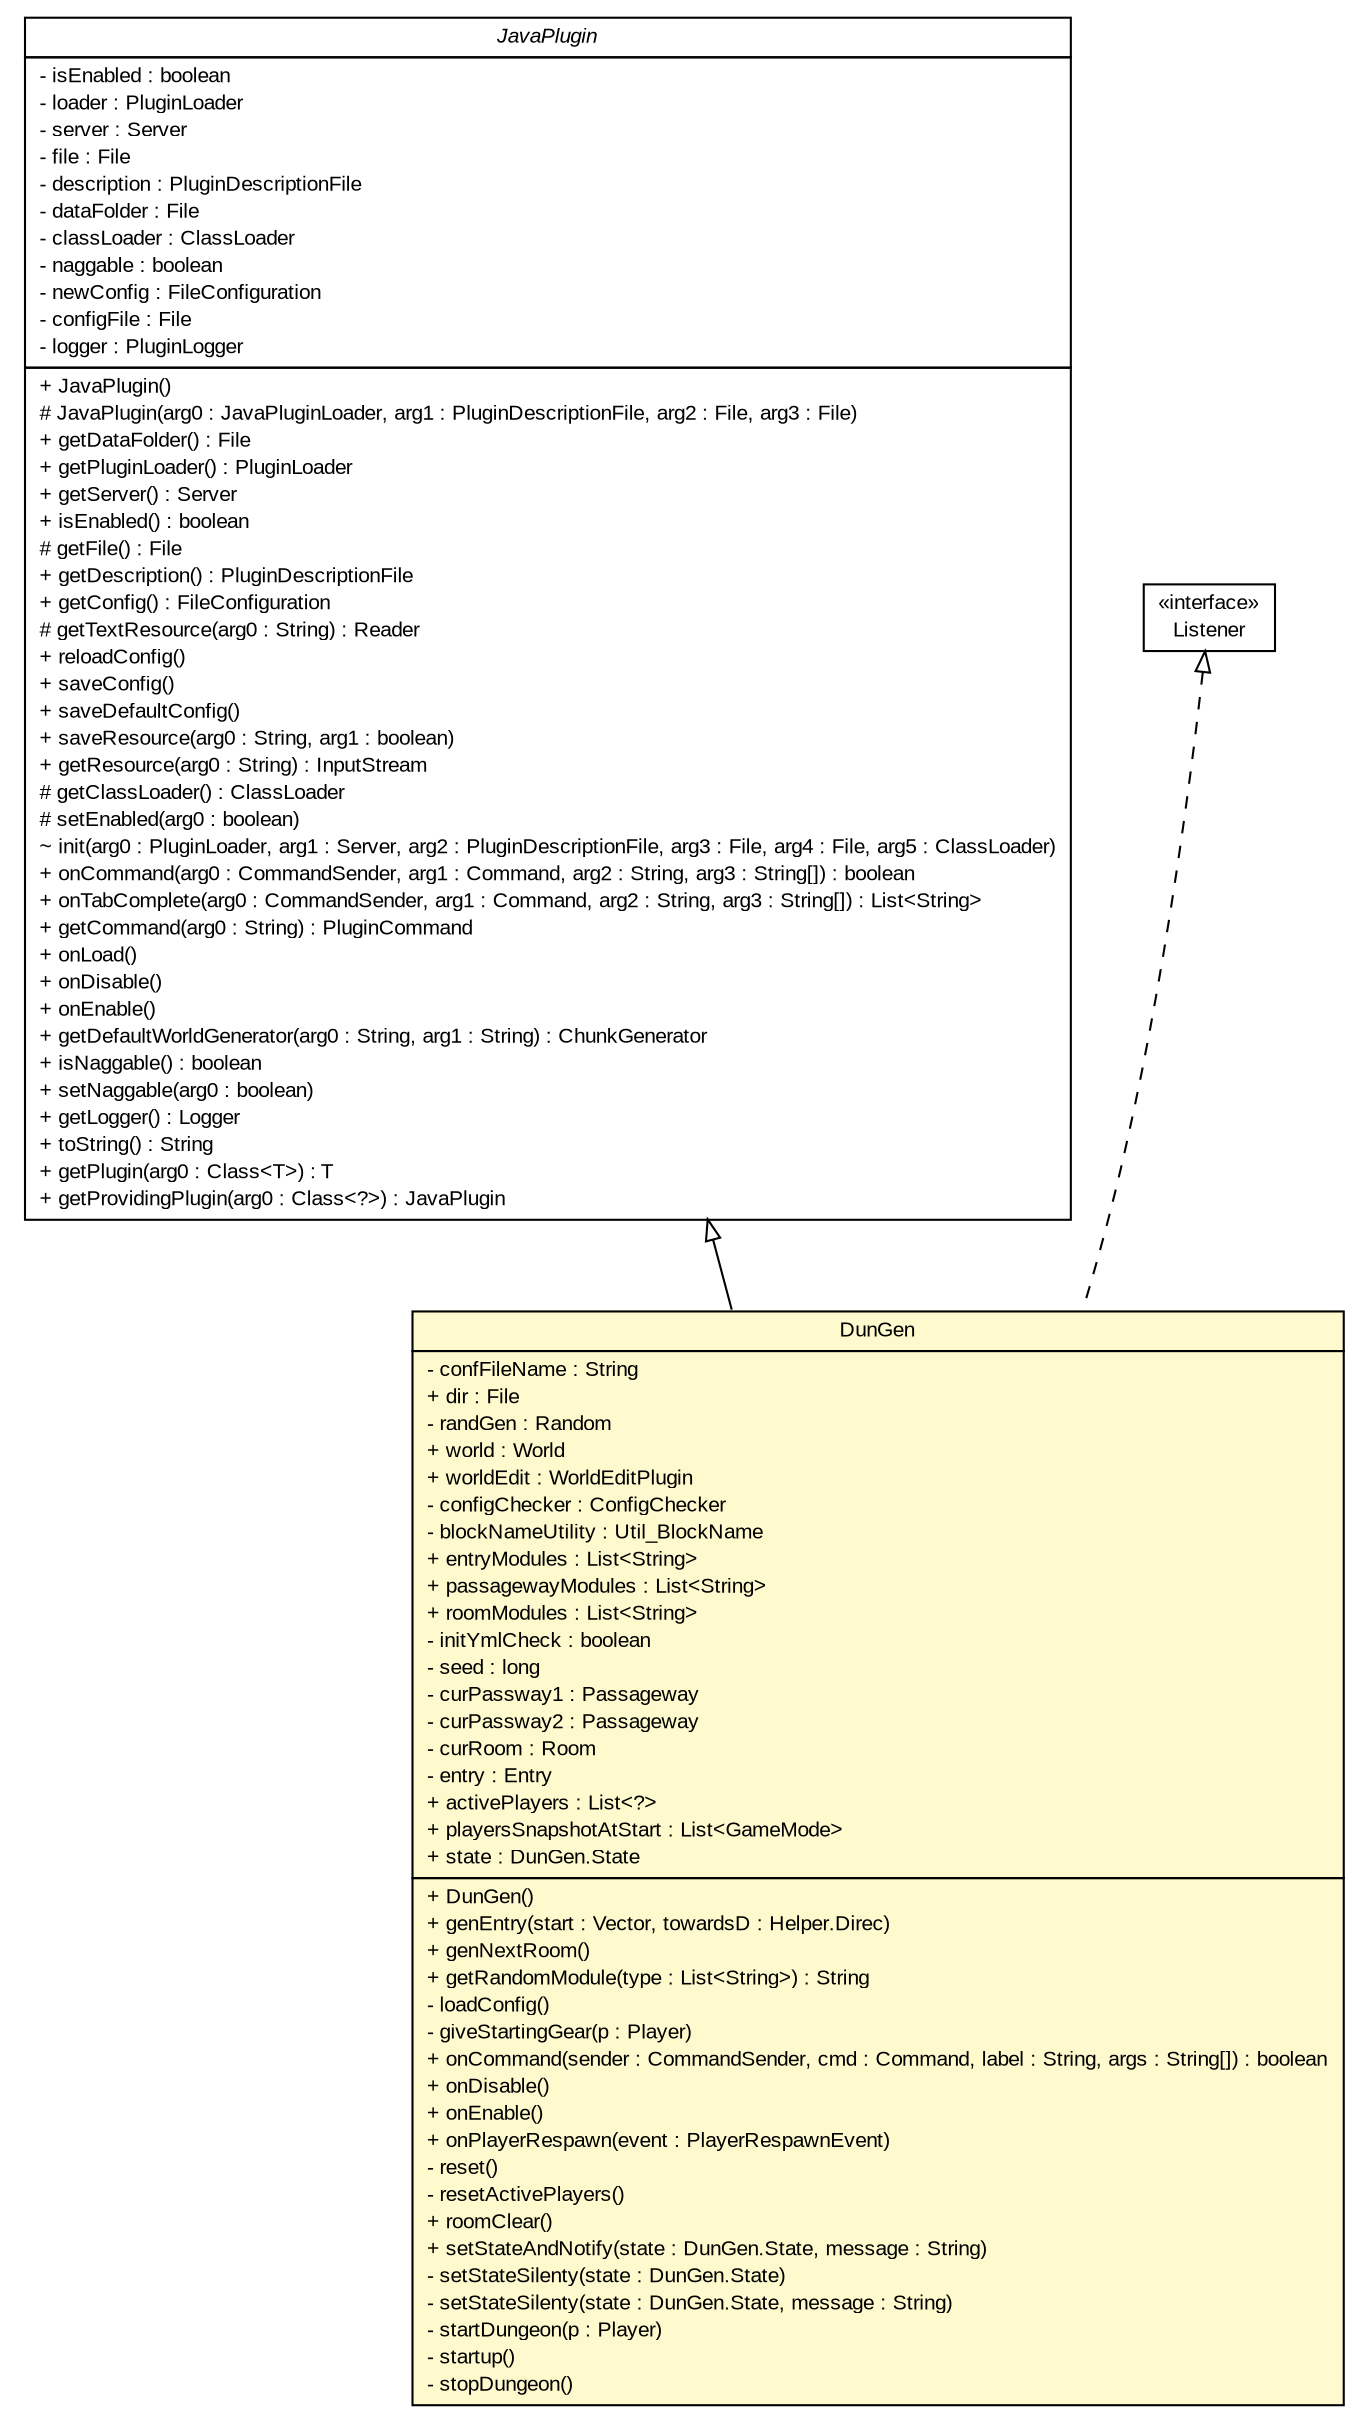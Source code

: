 #!/usr/local/bin/dot
#
# Class diagram 
# Generated by UMLGraph version R5_7_2-32-g40b5a6 (http://www.spinellis.gr/umlgraph/)
#

digraph G {
	edge [fontname="arial",fontsize=10,labelfontname="arial",labelfontsize=10];
	node [fontname="arial",fontsize=10,shape=plaintext];
	nodesep=0.25;
	ranksep=0.5;
	// dunGen.DunGen
	c119 [label=<<table title="dunGen.DunGen" border="0" cellborder="1" cellspacing="0" cellpadding="2" port="p" bgcolor="lemonChiffon" href="./DunGen.html" target="_parent">
		<tr><td><table border="0" cellspacing="0" cellpadding="1">
<tr><td align="center" balign="center"> DunGen </td></tr>
		</table></td></tr>
		<tr><td><table border="0" cellspacing="0" cellpadding="1">
<tr><td align="left" balign="left"> - confFileName : String </td></tr>
<tr><td align="left" balign="left"> + dir : File </td></tr>
<tr><td align="left" balign="left"> - randGen : Random </td></tr>
<tr><td align="left" balign="left"> + world : World </td></tr>
<tr><td align="left" balign="left"> + worldEdit : WorldEditPlugin </td></tr>
<tr><td align="left" balign="left"> - configChecker : ConfigChecker </td></tr>
<tr><td align="left" balign="left"> - blockNameUtility : Util_BlockName </td></tr>
<tr><td align="left" balign="left"> + entryModules : List&lt;String&gt; </td></tr>
<tr><td align="left" balign="left"> + passagewayModules : List&lt;String&gt; </td></tr>
<tr><td align="left" balign="left"> + roomModules : List&lt;String&gt; </td></tr>
<tr><td align="left" balign="left"> - initYmlCheck : boolean </td></tr>
<tr><td align="left" balign="left"> - seed : long </td></tr>
<tr><td align="left" balign="left"> - curPassway1 : Passageway </td></tr>
<tr><td align="left" balign="left"> - curPassway2 : Passageway </td></tr>
<tr><td align="left" balign="left"> - curRoom : Room </td></tr>
<tr><td align="left" balign="left"> - entry : Entry </td></tr>
<tr><td align="left" balign="left"> + activePlayers : List&lt;?&gt; </td></tr>
<tr><td align="left" balign="left"> + playersSnapshotAtStart : List&lt;GameMode&gt; </td></tr>
<tr><td align="left" balign="left"> + state : DunGen.State </td></tr>
		</table></td></tr>
		<tr><td><table border="0" cellspacing="0" cellpadding="1">
<tr><td align="left" balign="left"> + DunGen() </td></tr>
<tr><td align="left" balign="left"> + genEntry(start : Vector, towardsD : Helper.Direc) </td></tr>
<tr><td align="left" balign="left"> + genNextRoom() </td></tr>
<tr><td align="left" balign="left"> + getRandomModule(type : List&lt;String&gt;) : String </td></tr>
<tr><td align="left" balign="left"> - loadConfig() </td></tr>
<tr><td align="left" balign="left"> - giveStartingGear(p : Player) </td></tr>
<tr><td align="left" balign="left"> + onCommand(sender : CommandSender, cmd : Command, label : String, args : String[]) : boolean </td></tr>
<tr><td align="left" balign="left"> + onDisable() </td></tr>
<tr><td align="left" balign="left"> + onEnable() </td></tr>
<tr><td align="left" balign="left"> + onPlayerRespawn(event : PlayerRespawnEvent) </td></tr>
<tr><td align="left" balign="left"> - reset() </td></tr>
<tr><td align="left" balign="left"> - resetActivePlayers() </td></tr>
<tr><td align="left" balign="left"> + roomClear() </td></tr>
<tr><td align="left" balign="left"> + setStateAndNotify(state : DunGen.State, message : String) </td></tr>
<tr><td align="left" balign="left"> - setStateSilenty(state : DunGen.State) </td></tr>
<tr><td align="left" balign="left"> - setStateSilenty(state : DunGen.State, message : String) </td></tr>
<tr><td align="left" balign="left"> - startDungeon(p : Player) </td></tr>
<tr><td align="left" balign="left"> - startup() </td></tr>
<tr><td align="left" balign="left"> - stopDungeon() </td></tr>
		</table></td></tr>
		</table>>, URL="./DunGen.html", fontname="arial", fontcolor="black", fontsize=10.0];
	//dunGen.DunGen extends org.bukkit.plugin.java.JavaPlugin
	c131:p -> c119:p [dir=back,arrowtail=empty];
	//dunGen.DunGen implements org.bukkit.event.Listener
	c132:p -> c119:p [dir=back,arrowtail=empty,style=dashed];
	// org.bukkit.plugin.java.JavaPlugin
	c131 [label=<<table title="org.bukkit.plugin.java.JavaPlugin" border="0" cellborder="1" cellspacing="0" cellpadding="2" port="p" href="http://docs.oracle.com/javase/7/docs/api/org/bukkit/plugin/java/JavaPlugin.html" target="_parent">
		<tr><td><table border="0" cellspacing="0" cellpadding="1">
<tr><td align="center" balign="center"><font face="arial italic"> JavaPlugin </font></td></tr>
		</table></td></tr>
		<tr><td><table border="0" cellspacing="0" cellpadding="1">
<tr><td align="left" balign="left"> - isEnabled : boolean </td></tr>
<tr><td align="left" balign="left"> - loader : PluginLoader </td></tr>
<tr><td align="left" balign="left"> - server : Server </td></tr>
<tr><td align="left" balign="left"> - file : File </td></tr>
<tr><td align="left" balign="left"> - description : PluginDescriptionFile </td></tr>
<tr><td align="left" balign="left"> - dataFolder : File </td></tr>
<tr><td align="left" balign="left"> - classLoader : ClassLoader </td></tr>
<tr><td align="left" balign="left"> - naggable : boolean </td></tr>
<tr><td align="left" balign="left"> - newConfig : FileConfiguration </td></tr>
<tr><td align="left" balign="left"> - configFile : File </td></tr>
<tr><td align="left" balign="left"> - logger : PluginLogger </td></tr>
		</table></td></tr>
		<tr><td><table border="0" cellspacing="0" cellpadding="1">
<tr><td align="left" balign="left"> + JavaPlugin() </td></tr>
<tr><td align="left" balign="left"> # JavaPlugin(arg0 : JavaPluginLoader, arg1 : PluginDescriptionFile, arg2 : File, arg3 : File) </td></tr>
<tr><td align="left" balign="left"> + getDataFolder() : File </td></tr>
<tr><td align="left" balign="left"> + getPluginLoader() : PluginLoader </td></tr>
<tr><td align="left" balign="left"> + getServer() : Server </td></tr>
<tr><td align="left" balign="left"> + isEnabled() : boolean </td></tr>
<tr><td align="left" balign="left"> # getFile() : File </td></tr>
<tr><td align="left" balign="left"> + getDescription() : PluginDescriptionFile </td></tr>
<tr><td align="left" balign="left"> + getConfig() : FileConfiguration </td></tr>
<tr><td align="left" balign="left"> # getTextResource(arg0 : String) : Reader </td></tr>
<tr><td align="left" balign="left"> + reloadConfig() </td></tr>
<tr><td align="left" balign="left"> + saveConfig() </td></tr>
<tr><td align="left" balign="left"> + saveDefaultConfig() </td></tr>
<tr><td align="left" balign="left"> + saveResource(arg0 : String, arg1 : boolean) </td></tr>
<tr><td align="left" balign="left"> + getResource(arg0 : String) : InputStream </td></tr>
<tr><td align="left" balign="left"> # getClassLoader() : ClassLoader </td></tr>
<tr><td align="left" balign="left"> # setEnabled(arg0 : boolean) </td></tr>
<tr><td align="left" balign="left"> ~ init(arg0 : PluginLoader, arg1 : Server, arg2 : PluginDescriptionFile, arg3 : File, arg4 : File, arg5 : ClassLoader) </td></tr>
<tr><td align="left" balign="left"> + onCommand(arg0 : CommandSender, arg1 : Command, arg2 : String, arg3 : String[]) : boolean </td></tr>
<tr><td align="left" balign="left"> + onTabComplete(arg0 : CommandSender, arg1 : Command, arg2 : String, arg3 : String[]) : List&lt;String&gt; </td></tr>
<tr><td align="left" balign="left"> + getCommand(arg0 : String) : PluginCommand </td></tr>
<tr><td align="left" balign="left"> + onLoad() </td></tr>
<tr><td align="left" balign="left"> + onDisable() </td></tr>
<tr><td align="left" balign="left"> + onEnable() </td></tr>
<tr><td align="left" balign="left"> + getDefaultWorldGenerator(arg0 : String, arg1 : String) : ChunkGenerator </td></tr>
<tr><td align="left" balign="left"> + isNaggable() : boolean </td></tr>
<tr><td align="left" balign="left"> + setNaggable(arg0 : boolean) </td></tr>
<tr><td align="left" balign="left"> + getLogger() : Logger </td></tr>
<tr><td align="left" balign="left"> + toString() : String </td></tr>
<tr><td align="left" balign="left"> + getPlugin(arg0 : Class&lt;T&gt;) : T </td></tr>
<tr><td align="left" balign="left"> + getProvidingPlugin(arg0 : Class&lt;?&gt;) : JavaPlugin </td></tr>
		</table></td></tr>
		</table>>, URL="http://docs.oracle.com/javase/7/docs/api/org/bukkit/plugin/java/JavaPlugin.html", fontname="arial", fontcolor="black", fontsize=10.0];
	// org.bukkit.event.Listener
	c132 [label=<<table title="org.bukkit.event.Listener" border="0" cellborder="1" cellspacing="0" cellpadding="2" port="p" href="http://docs.oracle.com/javase/7/docs/api/org/bukkit/event/Listener.html" target="_parent">
		<tr><td><table border="0" cellspacing="0" cellpadding="1">
<tr><td align="center" balign="center"> &#171;interface&#187; </td></tr>
<tr><td align="center" balign="center"> Listener </td></tr>
		</table></td></tr>
		</table>>, URL="http://docs.oracle.com/javase/7/docs/api/org/bukkit/event/Listener.html", fontname="arial", fontcolor="black", fontsize=10.0];
}

